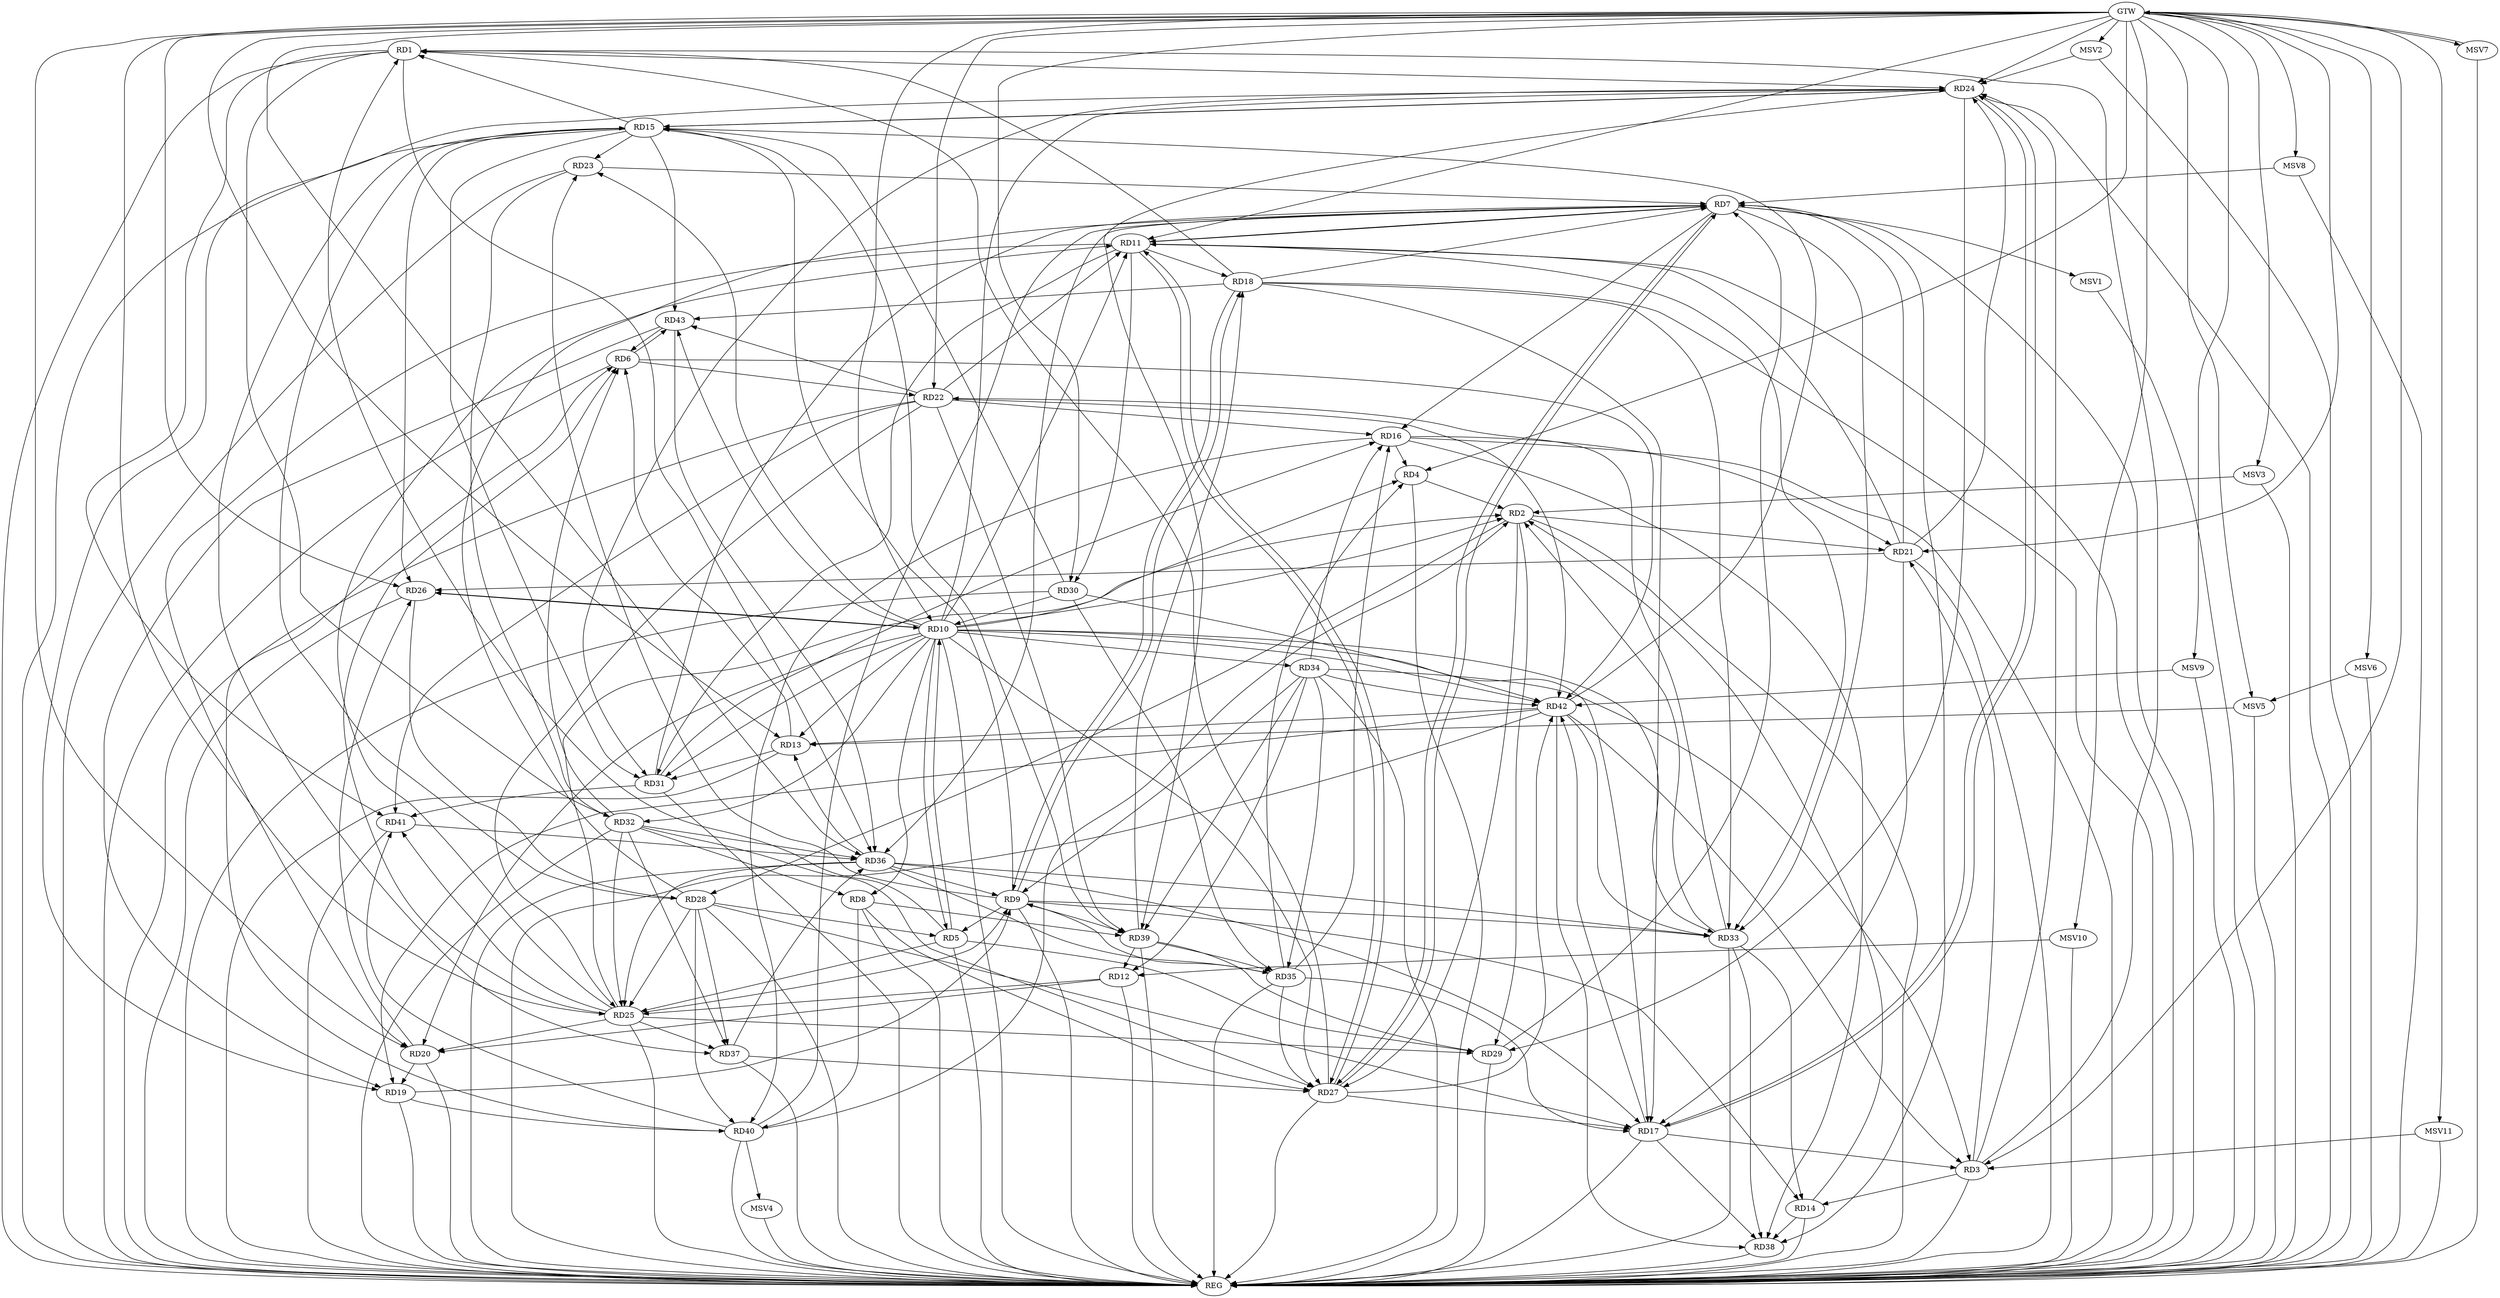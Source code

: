 strict digraph G {
  RD1 [ label="RD1" ];
  RD2 [ label="RD2" ];
  RD3 [ label="RD3" ];
  RD4 [ label="RD4" ];
  RD5 [ label="RD5" ];
  RD6 [ label="RD6" ];
  RD7 [ label="RD7" ];
  RD8 [ label="RD8" ];
  RD9 [ label="RD9" ];
  RD10 [ label="RD10" ];
  RD11 [ label="RD11" ];
  RD12 [ label="RD12" ];
  RD13 [ label="RD13" ];
  RD14 [ label="RD14" ];
  RD15 [ label="RD15" ];
  RD16 [ label="RD16" ];
  RD17 [ label="RD17" ];
  RD18 [ label="RD18" ];
  RD19 [ label="RD19" ];
  RD20 [ label="RD20" ];
  RD21 [ label="RD21" ];
  RD22 [ label="RD22" ];
  RD23 [ label="RD23" ];
  RD24 [ label="RD24" ];
  RD25 [ label="RD25" ];
  RD26 [ label="RD26" ];
  RD27 [ label="RD27" ];
  RD28 [ label="RD28" ];
  RD29 [ label="RD29" ];
  RD30 [ label="RD30" ];
  RD31 [ label="RD31" ];
  RD32 [ label="RD32" ];
  RD33 [ label="RD33" ];
  RD34 [ label="RD34" ];
  RD35 [ label="RD35" ];
  RD36 [ label="RD36" ];
  RD37 [ label="RD37" ];
  RD38 [ label="RD38" ];
  RD39 [ label="RD39" ];
  RD40 [ label="RD40" ];
  RD41 [ label="RD41" ];
  RD42 [ label="RD42" ];
  RD43 [ label="RD43" ];
  GTW [ label="GTW" ];
  REG [ label="REG" ];
  MSV1 [ label="MSV1" ];
  MSV2 [ label="MSV2" ];
  MSV3 [ label="MSV3" ];
  MSV4 [ label="MSV4" ];
  MSV5 [ label="MSV5" ];
  MSV6 [ label="MSV6" ];
  MSV7 [ label="MSV7" ];
  MSV8 [ label="MSV8" ];
  MSV9 [ label="MSV9" ];
  MSV10 [ label="MSV10" ];
  MSV11 [ label="MSV11" ];
  RD3 -> RD1;
  RD5 -> RD1;
  RD15 -> RD1;
  RD18 -> RD1;
  RD1 -> RD24;
  RD27 -> RD1;
  RD1 -> RD32;
  RD1 -> RD36;
  RD1 -> RD41;
  RD4 -> RD2;
  RD10 -> RD2;
  RD14 -> RD2;
  RD2 -> RD21;
  RD25 -> RD2;
  RD2 -> RD27;
  RD2 -> RD28;
  RD2 -> RD29;
  RD33 -> RD2;
  RD40 -> RD2;
  RD3 -> RD14;
  RD17 -> RD3;
  RD3 -> RD21;
  RD3 -> RD24;
  RD34 -> RD3;
  RD42 -> RD3;
  RD10 -> RD4;
  RD16 -> RD4;
  RD35 -> RD4;
  RD9 -> RD5;
  RD5 -> RD10;
  RD10 -> RD5;
  RD5 -> RD25;
  RD28 -> RD5;
  RD5 -> RD29;
  RD13 -> RD6;
  RD6 -> RD22;
  RD25 -> RD6;
  RD32 -> RD6;
  RD40 -> RD6;
  RD6 -> RD42;
  RD6 -> RD43;
  RD43 -> RD6;
  RD7 -> RD11;
  RD11 -> RD7;
  RD7 -> RD16;
  RD18 -> RD7;
  RD21 -> RD7;
  RD23 -> RD7;
  RD7 -> RD27;
  RD27 -> RD7;
  RD28 -> RD7;
  RD29 -> RD7;
  RD31 -> RD7;
  RD7 -> RD33;
  RD7 -> RD36;
  RD7 -> RD38;
  RD40 -> RD7;
  RD8 -> RD27;
  RD32 -> RD8;
  RD8 -> RD39;
  RD8 -> RD40;
  RD9 -> RD14;
  RD9 -> RD15;
  RD9 -> RD18;
  RD18 -> RD9;
  RD19 -> RD9;
  RD9 -> RD23;
  RD25 -> RD9;
  RD9 -> RD33;
  RD34 -> RD9;
  RD35 -> RD9;
  RD36 -> RD9;
  RD9 -> RD39;
  RD10 -> RD11;
  RD10 -> RD13;
  RD10 -> RD17;
  RD26 -> RD10;
  RD30 -> RD10;
  RD10 -> RD31;
  RD10 -> RD33;
  RD10 -> RD34;
  RD11 -> RD18;
  RD11 -> RD20;
  RD21 -> RD11;
  RD22 -> RD11;
  RD25 -> RD11;
  RD11 -> RD27;
  RD27 -> RD11;
  RD11 -> RD30;
  RD11 -> RD31;
  RD11 -> RD33;
  RD12 -> RD20;
  RD12 -> RD25;
  RD34 -> RD12;
  RD39 -> RD12;
  RD13 -> RD31;
  RD36 -> RD13;
  RD42 -> RD13;
  RD33 -> RD14;
  RD14 -> RD38;
  RD15 -> RD23;
  RD15 -> RD24;
  RD24 -> RD15;
  RD15 -> RD26;
  RD28 -> RD15;
  RD30 -> RD15;
  RD15 -> RD31;
  RD15 -> RD37;
  RD15 -> RD39;
  RD42 -> RD15;
  RD15 -> RD43;
  RD16 -> RD21;
  RD22 -> RD16;
  RD31 -> RD16;
  RD34 -> RD16;
  RD35 -> RD16;
  RD16 -> RD38;
  RD16 -> RD40;
  RD18 -> RD17;
  RD21 -> RD17;
  RD17 -> RD24;
  RD24 -> RD17;
  RD27 -> RD17;
  RD28 -> RD17;
  RD35 -> RD17;
  RD36 -> RD17;
  RD17 -> RD38;
  RD17 -> RD42;
  RD18 -> RD33;
  RD39 -> RD18;
  RD18 -> RD43;
  RD20 -> RD19;
  RD24 -> RD19;
  RD19 -> RD40;
  RD42 -> RD19;
  RD43 -> RD19;
  RD25 -> RD20;
  RD20 -> RD26;
  RD21 -> RD24;
  RD21 -> RD26;
  RD22 -> RD25;
  RD33 -> RD22;
  RD22 -> RD39;
  RD22 -> RD41;
  RD22 -> RD42;
  RD22 -> RD43;
  RD23 -> RD32;
  RD24 -> RD29;
  RD24 -> RD31;
  RD24 -> RD39;
  RD28 -> RD25;
  RD25 -> RD29;
  RD32 -> RD25;
  RD36 -> RD25;
  RD25 -> RD37;
  RD25 -> RD41;
  RD26 -> RD28;
  RD32 -> RD27;
  RD35 -> RD27;
  RD37 -> RD27;
  RD27 -> RD42;
  RD28 -> RD37;
  RD28 -> RD40;
  RD39 -> RD29;
  RD30 -> RD35;
  RD30 -> RD42;
  RD31 -> RD41;
  RD32 -> RD36;
  RD32 -> RD37;
  RD36 -> RD33;
  RD33 -> RD38;
  RD42 -> RD33;
  RD34 -> RD35;
  RD34 -> RD39;
  RD34 -> RD42;
  RD36 -> RD35;
  RD39 -> RD35;
  RD37 -> RD36;
  RD41 -> RD36;
  RD43 -> RD36;
  RD42 -> RD38;
  RD40 -> RD41;
  GTW -> RD25;
  GTW -> RD22;
  GTW -> RD10;
  GTW -> RD26;
  GTW -> RD11;
  GTW -> RD30;
  GTW -> RD3;
  GTW -> RD4;
  GTW -> RD13;
  GTW -> RD20;
  GTW -> RD21;
  GTW -> RD36;
  GTW -> RD24;
  RD1 -> REG;
  RD2 -> REG;
  RD3 -> REG;
  RD4 -> REG;
  RD5 -> REG;
  RD6 -> REG;
  RD7 -> REG;
  RD8 -> REG;
  RD9 -> REG;
  RD10 -> REG;
  RD11 -> REG;
  RD12 -> REG;
  RD13 -> REG;
  RD14 -> REG;
  RD15 -> REG;
  RD16 -> REG;
  RD17 -> REG;
  RD18 -> REG;
  RD19 -> REG;
  RD20 -> REG;
  RD21 -> REG;
  RD22 -> REG;
  RD23 -> REG;
  RD24 -> REG;
  RD25 -> REG;
  RD26 -> REG;
  RD27 -> REG;
  RD28 -> REG;
  RD29 -> REG;
  RD30 -> REG;
  RD31 -> REG;
  RD32 -> REG;
  RD33 -> REG;
  RD34 -> REG;
  RD35 -> REG;
  RD36 -> REG;
  RD37 -> REG;
  RD38 -> REG;
  RD39 -> REG;
  RD40 -> REG;
  RD41 -> REG;
  RD42 -> REG;
  RD10 -> RD32;
  RD10 -> RD27;
  RD10 -> RD8;
  RD10 -> RD20;
  RD10 -> RD43;
  RD10 -> RD23;
  RD10 -> RD42;
  RD10 -> RD26;
  RD10 -> RD24;
  RD7 -> MSV1;
  MSV1 -> REG;
  MSV2 -> RD24;
  GTW -> MSV2;
  MSV2 -> REG;
  MSV3 -> RD2;
  GTW -> MSV3;
  MSV3 -> REG;
  RD40 -> MSV4;
  MSV4 -> REG;
  MSV5 -> RD13;
  GTW -> MSV5;
  MSV5 -> REG;
  MSV6 -> MSV5;
  GTW -> MSV6;
  MSV6 -> REG;
  MSV7 -> GTW;
  GTW -> MSV7;
  MSV7 -> REG;
  MSV8 -> RD7;
  GTW -> MSV8;
  MSV8 -> REG;
  MSV9 -> RD42;
  GTW -> MSV9;
  MSV9 -> REG;
  MSV10 -> RD12;
  GTW -> MSV10;
  MSV10 -> REG;
  MSV11 -> RD3;
  GTW -> MSV11;
  MSV11 -> REG;
}
